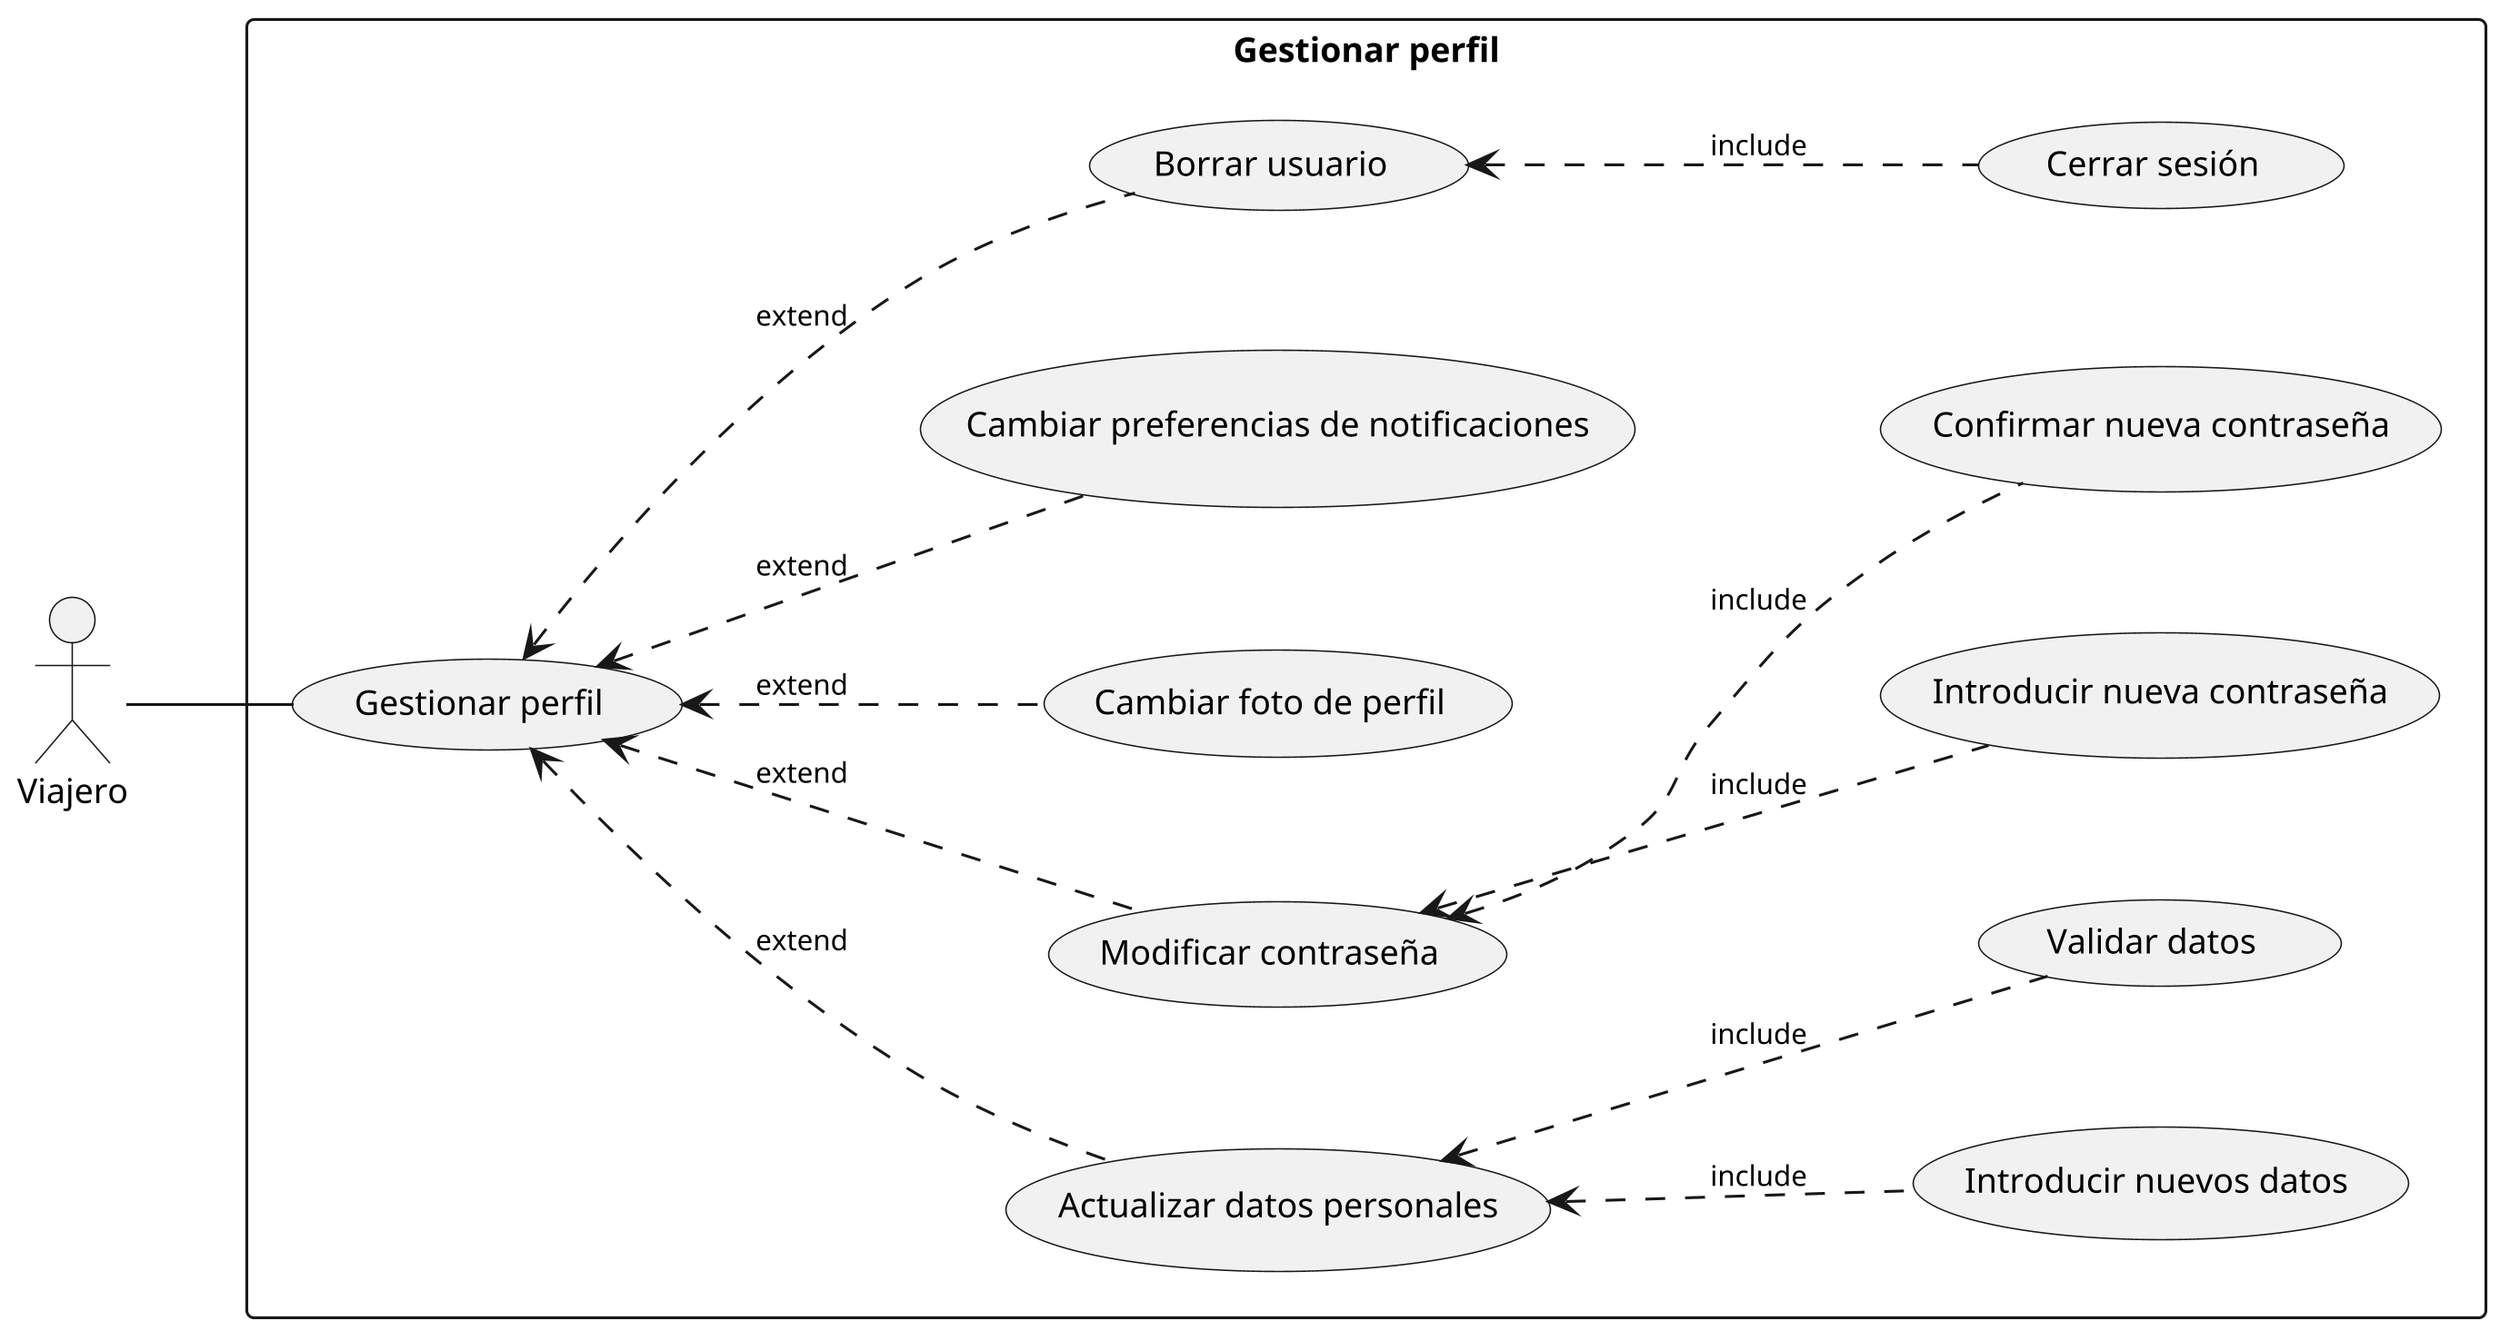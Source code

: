 @startuml
left to right direction

skinparam dpi 300
'skinparam linetype ortho
skinparam nodesep 50
skinparam ranksep 50

skinparam default{
 FontSize 12
}

skinparam arrowFontSize 10
skinparam classFontSize 14

skinparam arrowSize 10

'''

:V: as "Viajero"

rectangle "Gestionar perfil" {
   (Gestionar perfil) as gestionar_perfil
   (Actualizar datos personales) as actualizar_datos
   (Modificar contraseña) as modificar_contraseña
   (Cambiar foto de perfil) as cambiar_foto
   (Cambiar preferencias de notificaciones) as notificaciones
   (Borrar usuario) as borrar

   V -- gestionar_perfil

   gestionar_perfil <.. borrar : extend
   gestionar_perfil <.. actualizar_datos : extend
   gestionar_perfil <.. modificar_contraseña : extend
   gestionar_perfil <.. cambiar_foto : extend
   gestionar_perfil <.. notificaciones : extend

   actualizar_datos <.. (Introducir nuevos datos) : include
   actualizar_datos <.. (Validar datos) : include

   modificar_contraseña <.. (Introducir nueva contraseña) : include
   modificar_contraseña <.. (Confirmar nueva contraseña) : include

   borrar <.. (Cerrar sesión) : include
}

@enduml
